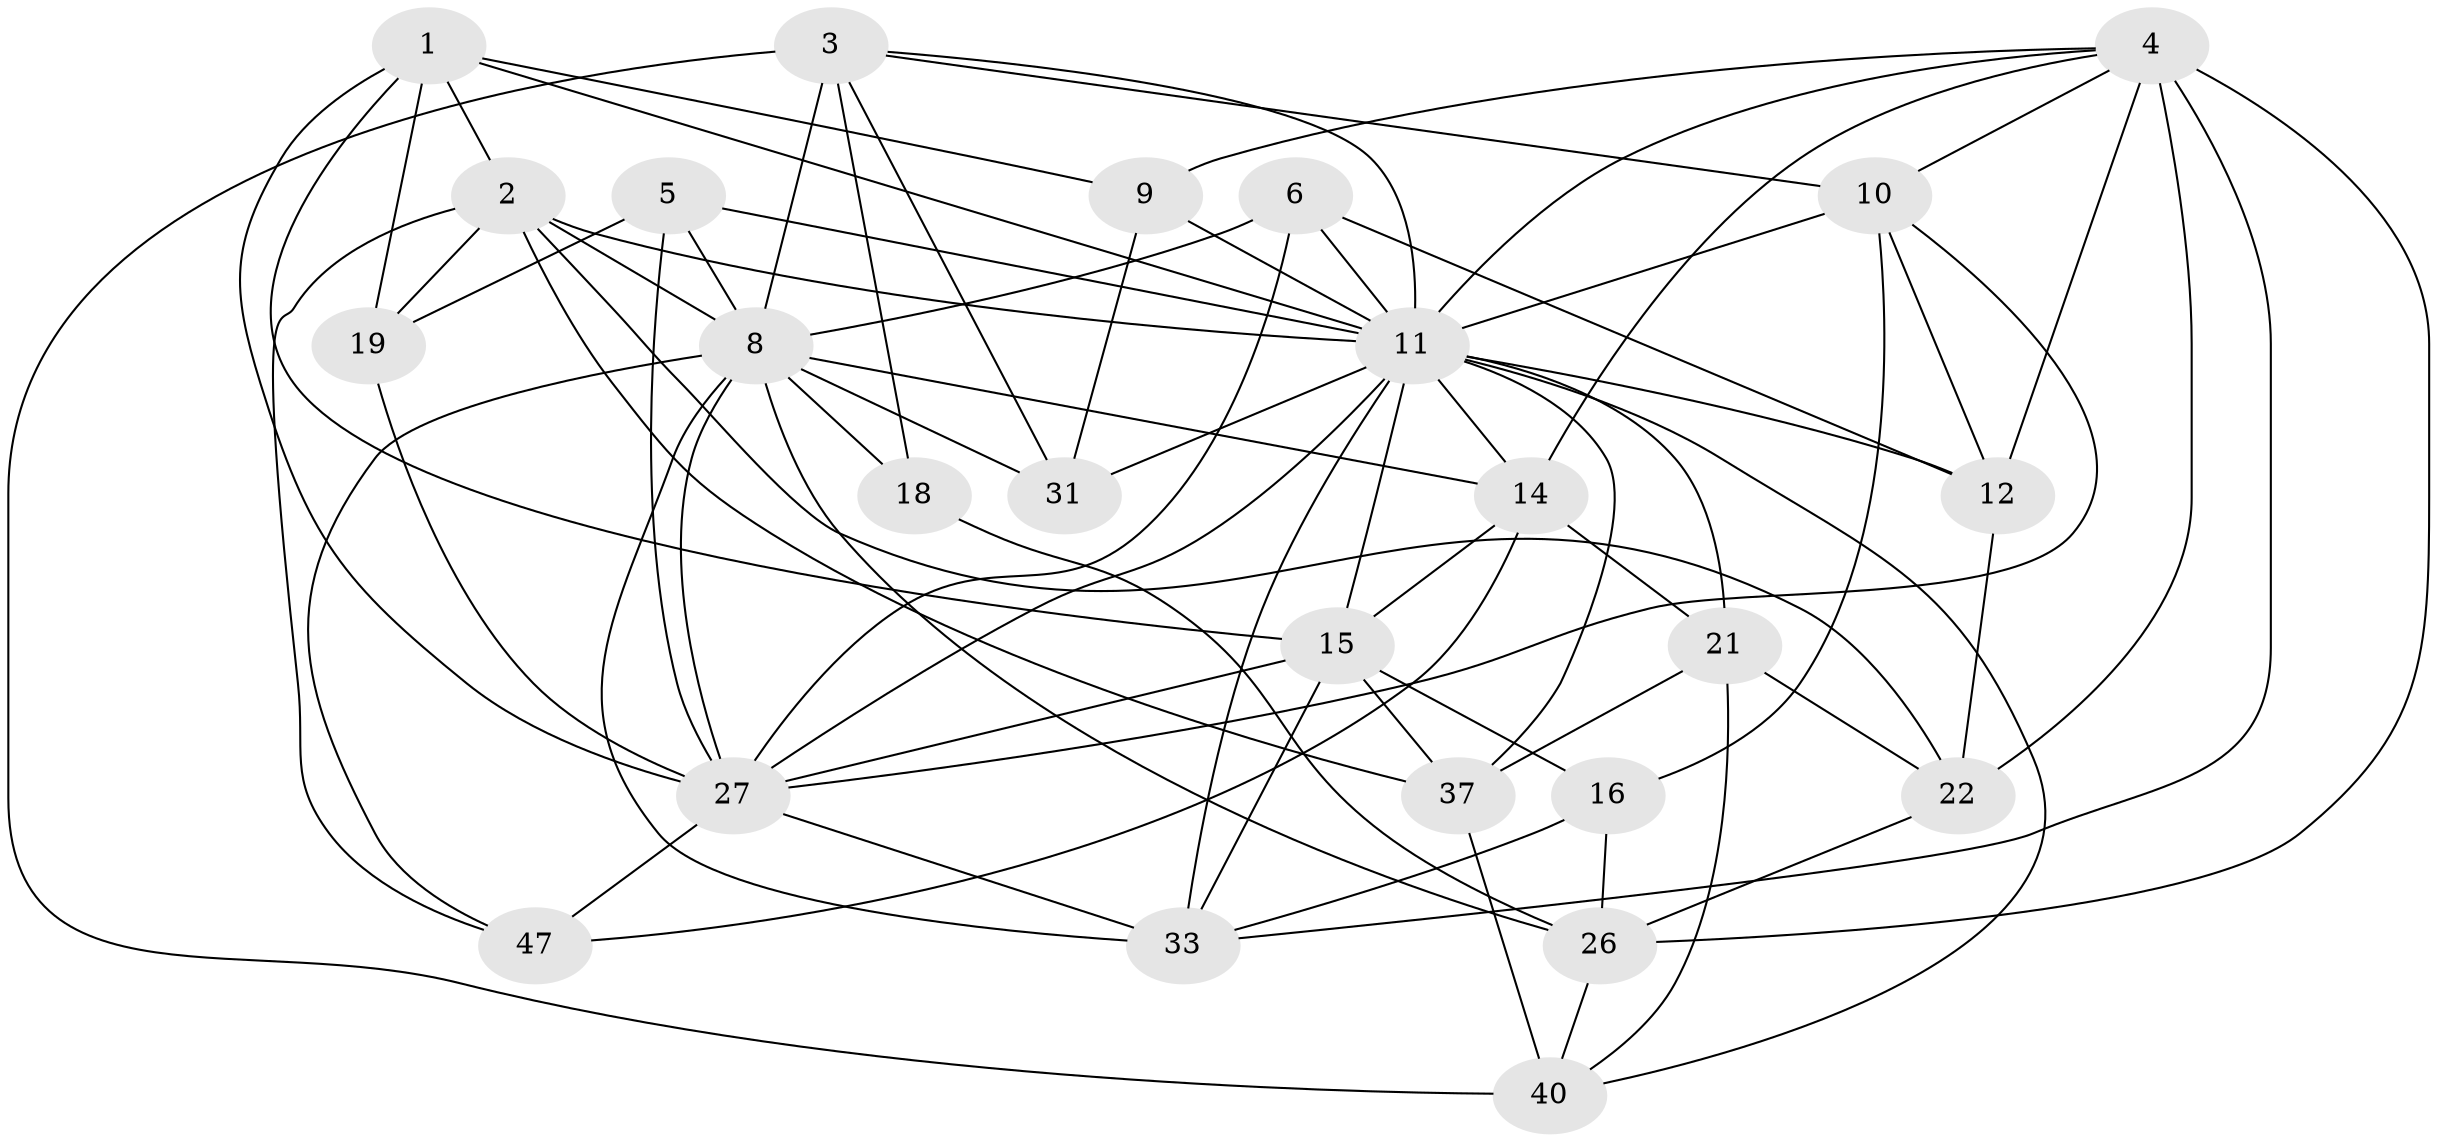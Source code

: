 // original degree distribution, {4: 1.0}
// Generated by graph-tools (version 1.1) at 2025/20/03/04/25 18:20:33]
// undirected, 25 vertices, 76 edges
graph export_dot {
graph [start="1"]
  node [color=gray90,style=filled];
  1 [super="+23"];
  2 [super="+7"];
  3 [super="+32+29"];
  4 [super="+55+41+34"];
  5;
  6;
  8 [super="+17+13"];
  9;
  10 [super="+59"];
  11 [super="+24+42"];
  12 [super="+25"];
  14 [super="+44"];
  15 [super="+38+30"];
  16;
  18;
  19;
  21 [super="+39"];
  22 [super="+45"];
  26 [super="+43"];
  27 [super="+56"];
  31;
  33 [super="+48+36"];
  37 [super="+58"];
  40 [super="+60"];
  47;
  1 -- 19;
  1 -- 15;
  1 -- 2;
  1 -- 27;
  1 -- 9;
  1 -- 11;
  2 -- 19;
  2 -- 47;
  2 -- 11 [weight=2];
  2 -- 22;
  2 -- 8;
  2 -- 37;
  3 -- 31;
  3 -- 18 [weight=2];
  3 -- 8 [weight=3];
  3 -- 40 [weight=2];
  3 -- 11;
  3 -- 10;
  4 -- 33 [weight=2];
  4 -- 10;
  4 -- 14;
  4 -- 9;
  4 -- 12;
  4 -- 22 [weight=2];
  4 -- 11;
  4 -- 26;
  5 -- 19;
  5 -- 11;
  5 -- 27;
  5 -- 8;
  6 -- 11;
  6 -- 8;
  6 -- 27;
  6 -- 12;
  8 -- 14;
  8 -- 27;
  8 -- 47;
  8 -- 18;
  8 -- 26;
  8 -- 31;
  8 -- 33 [weight=2];
  9 -- 31;
  9 -- 11;
  10 -- 27;
  10 -- 16;
  10 -- 11;
  10 -- 12;
  11 -- 40;
  11 -- 12 [weight=2];
  11 -- 14;
  11 -- 15 [weight=2];
  11 -- 21;
  11 -- 27;
  11 -- 31;
  11 -- 33;
  11 -- 37;
  12 -- 22;
  14 -- 47;
  14 -- 21;
  14 -- 15;
  15 -- 27;
  15 -- 16;
  15 -- 33;
  15 -- 37;
  16 -- 26;
  16 -- 33;
  18 -- 26;
  19 -- 27;
  21 -- 22;
  21 -- 40;
  21 -- 37 [weight=2];
  22 -- 26;
  26 -- 40;
  27 -- 47;
  27 -- 33;
  37 -- 40;
}
